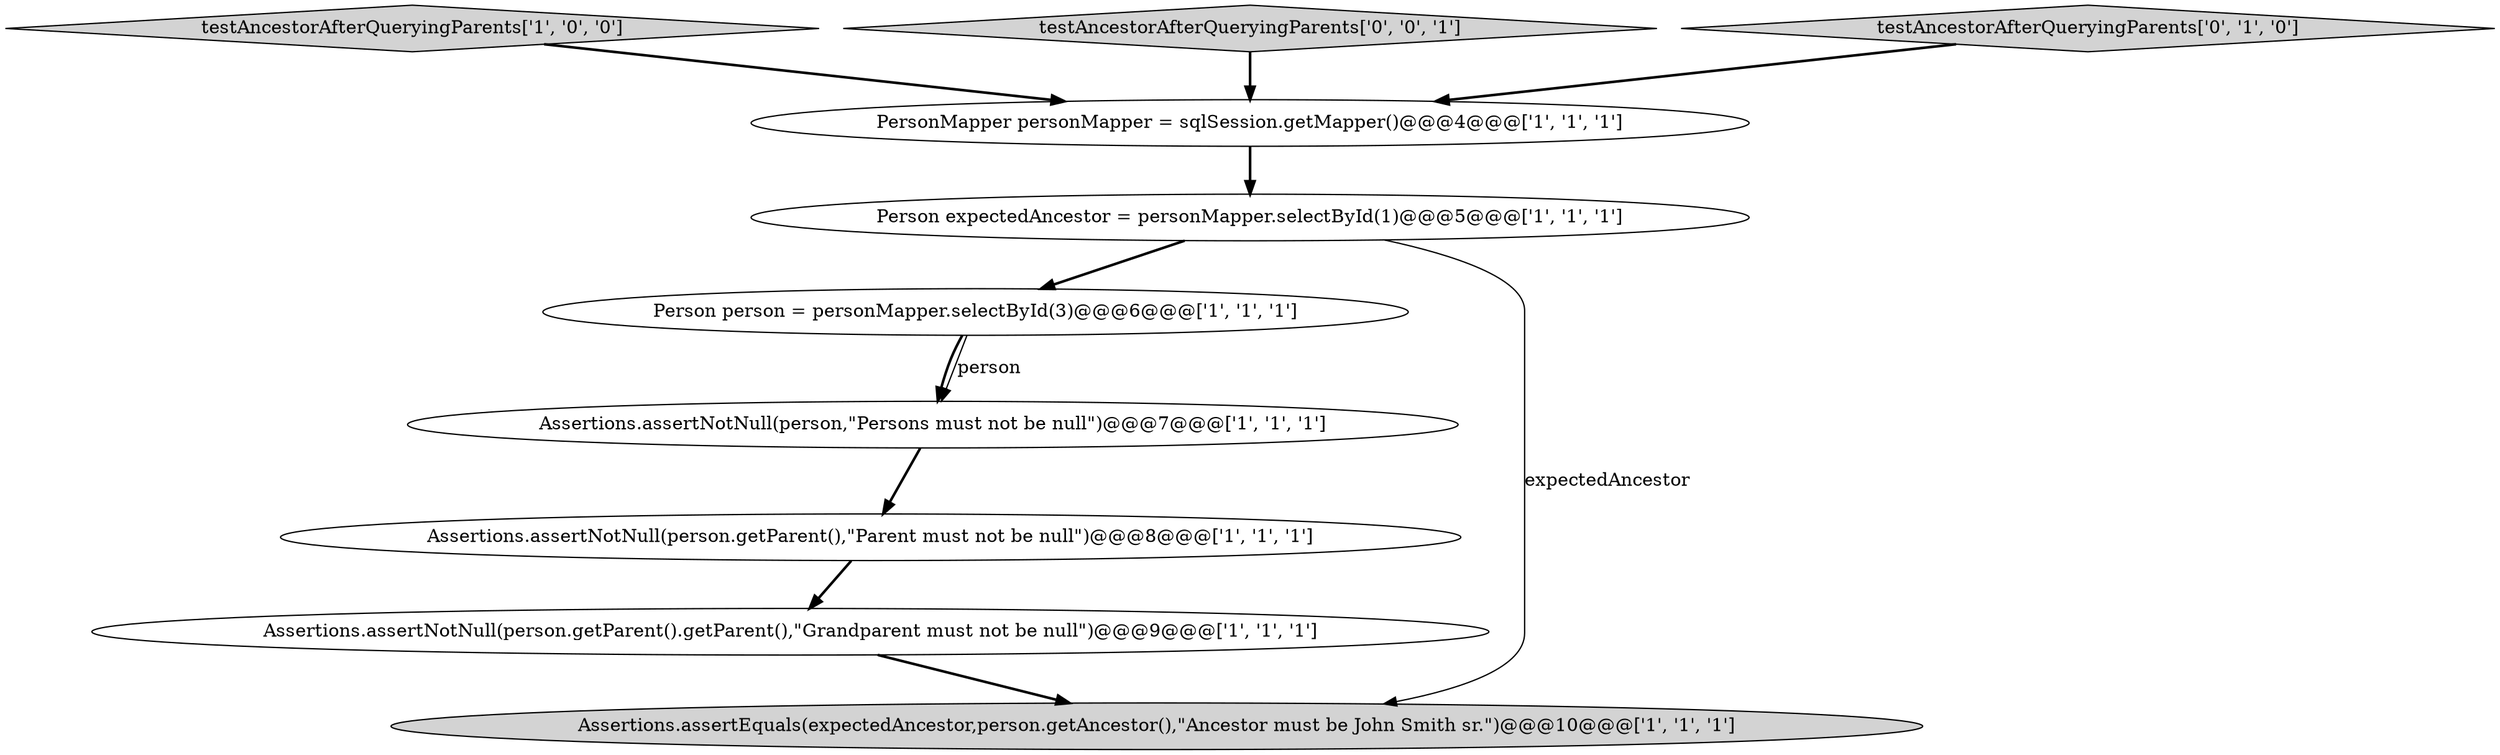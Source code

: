 digraph {
4 [style = filled, label = "testAncestorAfterQueryingParents['1', '0', '0']", fillcolor = lightgray, shape = diamond image = "AAA0AAABBB1BBB"];
6 [style = filled, label = "Assertions.assertNotNull(person.getParent().getParent(),\"Grandparent must not be null\")@@@9@@@['1', '1', '1']", fillcolor = white, shape = ellipse image = "AAA0AAABBB1BBB"];
3 [style = filled, label = "Person person = personMapper.selectById(3)@@@6@@@['1', '1', '1']", fillcolor = white, shape = ellipse image = "AAA0AAABBB1BBB"];
2 [style = filled, label = "Assertions.assertEquals(expectedAncestor,person.getAncestor(),\"Ancestor must be John Smith sr.\")@@@10@@@['1', '1', '1']", fillcolor = lightgray, shape = ellipse image = "AAA0AAABBB1BBB"];
5 [style = filled, label = "Assertions.assertNotNull(person,\"Persons must not be null\")@@@7@@@['1', '1', '1']", fillcolor = white, shape = ellipse image = "AAA0AAABBB1BBB"];
1 [style = filled, label = "Person expectedAncestor = personMapper.selectById(1)@@@5@@@['1', '1', '1']", fillcolor = white, shape = ellipse image = "AAA0AAABBB1BBB"];
9 [style = filled, label = "testAncestorAfterQueryingParents['0', '0', '1']", fillcolor = lightgray, shape = diamond image = "AAA0AAABBB3BBB"];
8 [style = filled, label = "testAncestorAfterQueryingParents['0', '1', '0']", fillcolor = lightgray, shape = diamond image = "AAA0AAABBB2BBB"];
0 [style = filled, label = "PersonMapper personMapper = sqlSession.getMapper()@@@4@@@['1', '1', '1']", fillcolor = white, shape = ellipse image = "AAA0AAABBB1BBB"];
7 [style = filled, label = "Assertions.assertNotNull(person.getParent(),\"Parent must not be null\")@@@8@@@['1', '1', '1']", fillcolor = white, shape = ellipse image = "AAA0AAABBB1BBB"];
1->3 [style = bold, label=""];
8->0 [style = bold, label=""];
5->7 [style = bold, label=""];
3->5 [style = bold, label=""];
9->0 [style = bold, label=""];
1->2 [style = solid, label="expectedAncestor"];
0->1 [style = bold, label=""];
3->5 [style = solid, label="person"];
7->6 [style = bold, label=""];
4->0 [style = bold, label=""];
6->2 [style = bold, label=""];
}
